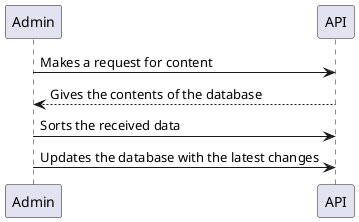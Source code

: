 @startuml
Admin-> API: Makes a request for content
API --> Admin: Gives the contents of the database
Admin-> API: Sorts the received data
Admin-> API: Updates the database with the latest changes
@enduml